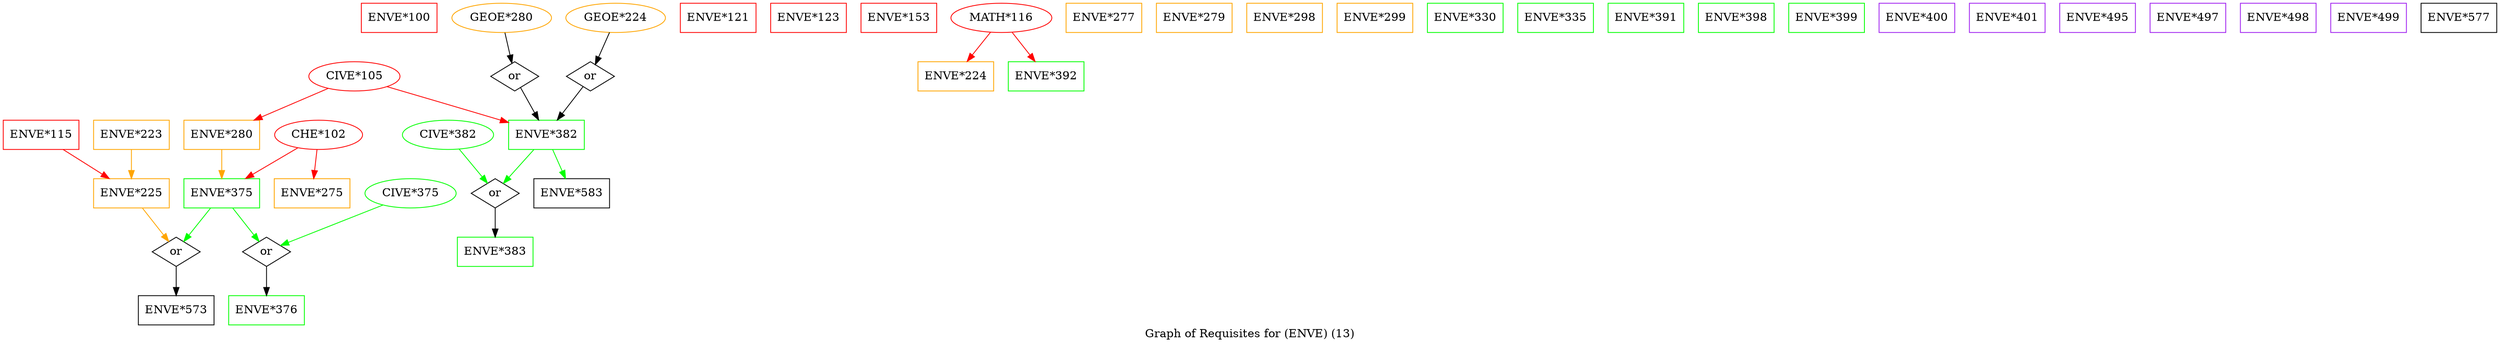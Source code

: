 strict digraph "" {
	graph [bb="0,0,3062,419",
		label="Graph of Requisites for (ENVE) (13)",
		lheight=0.21,
		lp="1531,11.5",
		lwidth=3.58
	];
	node [label="\N"];
	"ENVE*100"	[color=red,
		height=0.5,
		pos="484.5,401",
		shape=box,
		width=1.2917];
	"ENVE*115"	[color=red,
		height=0.5,
		pos="46.5,257",
		shape=box,
		width=1.2917];
	"ENVE*225"	[color=orange,
		height=0.5,
		pos="157.5,185",
		shape=box,
		width=1.2917];
	"ENVE*115" -> "ENVE*225"	[color=red,
		pos="e,130.24,203.19 73.654,238.88 88.033,229.81 105.88,218.55 121.41,208.76"];
	or245	[height=0.5,
		label=or,
		pos="212.5,113",
		shape=diamond,
		width=0.81703];
	"ENVE*225" -> or245	[color=orange,
		pos="e,203.36,125.63 171.1,166.7 178.95,156.7 188.86,144.09 197.01,133.72"];
	"ENVE*573"	[height=0.5,
		pos="212.5,41",
		shape=box,
		width=1.2917];
	or245 -> "ENVE*573"	[pos="e,212.5,59.104 212.5,94.697 212.5,86.983 212.5,77.712 212.5,69.112"];
	"ENVE*121"	[color=red,
		height=0.5,
		pos="876.5,401",
		shape=box,
		width=1.2917];
	"ENVE*123"	[color=red,
		height=0.5,
		pos="987.5,401",
		shape=box,
		width=1.2917];
	"ENVE*153"	[color=red,
		height=0.5,
		pos="1098.5,401",
		shape=box,
		width=1.2917];
	"ENVE*223"	[color=orange,
		height=0.5,
		pos="157.5,257",
		shape=box,
		width=1.2917];
	"ENVE*223" -> "ENVE*225"	[color=orange,
		pos="e,157.5,203.1 157.5,238.7 157.5,230.98 157.5,221.71 157.5,213.11"];
	"ENVE*224"	[color=orange,
		height=0.5,
		pos="1168.5,329",
		shape=box,
		width=1.2917];
	"MATH*116"	[color=red,
		height=0.5,
		pos="1224.5,401",
		width=1.7151];
	"MATH*116" -> "ENVE*224"	[color=red,
		pos="e,1182.5,347.45 1211.2,383.41 1204.5,375.03 1196.2,364.68 1188.8,355.33"];
	"ENVE*392"	[color=green,
		height=0.5,
		pos="1279.5,329",
		shape=box,
		width=1.2917];
	"MATH*116" -> "ENVE*392"	[color=red,
		pos="e,1265.9,347.28 1237.8,383.05 1244.3,374.75 1252.3,364.58 1259.6,355.38"];
	"ENVE*275"	[color=orange,
		height=0.5,
		pos="379.5,185",
		shape=box,
		width=1.2917];
	"CHE*102"	[color=red,
		height=0.5,
		pos="386.5,257",
		width=1.4985];
	"CHE*102" -> "ENVE*275"	[color=red,
		pos="e,381.21,203.1 384.77,238.7 384,230.98 383.07,221.71 382.21,213.11"];
	"ENVE*375"	[color=green,
		height=0.5,
		pos="268.5,185",
		shape=box,
		width=1.2917];
	"CHE*102" -> "ENVE*375"	[color=red,
		pos="e,297.51,203.21 361.19,240.98 345.27,231.54 324.44,219.18 306.55,208.57"];
	"ENVE*375" -> or245	[color=green,
		pos="e,221.8,125.63 254.66,166.7 246.66,156.7 236.57,144.09 228.27,133.72"];
	or243	[height=0.5,
		label=or,
		pos="323.5,113",
		shape=diamond,
		width=0.81703];
	"ENVE*375" -> or243	[color=green,
		pos="e,314.36,125.63 282.1,166.7 289.95,156.7 299.86,144.09 308.01,133.72"];
	"ENVE*376"	[color=green,
		height=0.5,
		pos="323.5,41",
		shape=box,
		width=1.2917];
	or243 -> "ENVE*376"	[pos="e,323.5,59.104 323.5,94.697 323.5,86.983 323.5,77.712 323.5,69.112"];
	"ENVE*277"	[color=orange,
		height=0.5,
		pos="1350.5,401",
		shape=box,
		width=1.2917];
	"ENVE*279"	[color=orange,
		height=0.5,
		pos="1461.5,401",
		shape=box,
		width=1.2917];
	"ENVE*280"	[color=orange,
		height=0.5,
		pos="268.5,257",
		shape=box,
		width=1.2917];
	"ENVE*280" -> "ENVE*375"	[color=orange,
		pos="e,268.5,203.1 268.5,238.7 268.5,230.98 268.5,221.71 268.5,213.11"];
	"CIVE*105"	[color=red,
		height=0.5,
		pos="431.5,329",
		width=1.5526];
	"CIVE*105" -> "ENVE*280"	[color=red,
		pos="e,308.13,275.02 399.3,314.17 375.99,304.16 344.08,290.46 317.61,279.09"];
	"ENVE*382"	[color=green,
		height=0.5,
		pos="665.5,257",
		shape=box,
		width=1.2917];
	"CIVE*105" -> "ENVE*382"	[color=red,
		pos="e,618.7,272.51 471.35,316.35 505.53,306.32 556.34,291.34 608.88,275.48"];
	or244	[height=0.5,
		label=or,
		pos="602.5,185",
		shape=diamond,
		width=0.81703];
	"ENVE*382" -> or244	[color=green,
		pos="e,612.59,197.21 649.93,238.7 640.64,228.37 628.83,215.26 619.33,204.7"];
	"ENVE*583"	[height=0.5,
		pos="696.5,185",
		shape=box,
		width=1.2917];
	"ENVE*382" -> "ENVE*583"	[color=green,
		pos="e,688.93,203.1 673.16,238.7 676.69,230.73 680.96,221.1 684.87,212.26"];
	"ENVE*383"	[color=green,
		height=0.5,
		pos="602.5,113",
		shape=box,
		width=1.2917];
	or244 -> "ENVE*383"	[pos="e,602.5,131.1 602.5,166.7 602.5,158.98 602.5,149.71 602.5,141.11"];
	"ENVE*298"	[color=orange,
		height=0.5,
		pos="1572.5,401",
		shape=box,
		width=1.2917];
	"ENVE*299"	[color=orange,
		height=0.5,
		pos="1683.5,401",
		shape=box,
		width=1.2917];
	"ENVE*330"	[color=green,
		height=0.5,
		pos="1794.5,401",
		shape=box,
		width=1.2917];
	"ENVE*335"	[color=green,
		height=0.5,
		pos="1905.5,401",
		shape=box,
		width=1.2917];
	"CIVE*375"	[color=green,
		height=0.5,
		pos="499.5,185",
		width=1.5526];
	"CIVE*375" -> or243	[color=green,
		pos="e,340.76,120.86 465.57,170.5 432,157.15 381.3,136.99 350.42,124.71"];
	"orENVE*3820"	[height=0.5,
		label=or,
		pos="719.5,329",
		shape=diamond,
		width=0.81703];
	"orENVE*3820" -> "ENVE*382"	[pos="e,678.68,275.08 710.58,316.44 703.59,307.38 693.61,294.44 684.81,283.04"];
	"orENVE*3821"	[height=0.5,
		label=or,
		pos="626.5,329",
		shape=diamond,
		width=0.81703];
	"orENVE*3821" -> "ENVE*382"	[pos="e,655.89,275.24 633.65,315.16 638.48,306.49 645.03,294.74 650.93,284.15"];
	"GEOE*224"	[color=orange,
		height=0.5,
		pos="750.5,401",
		width=1.6971];
	"GEOE*224" -> "orENVE*3820"	[pos="e,725.48,343.51 743,383.05 738.96,373.95 733.94,362.6 729.57,352.74"];
	"GEOE*280"	[color=orange,
		height=0.5,
		pos="610.5,401",
		width=1.6971];
	"GEOE*280" -> "orENVE*3821"	[pos="e,623.03,345.2 614.46,382.7 616.36,374.34 618.69,364.16 620.79,354.99"];
	"CIVE*382"	[color=green,
		height=0.5,
		pos="545.5,257",
		width=1.5526];
	"CIVE*382" -> or244	[color=green,
		pos="e,593.18,197.44 559.01,239.41 567.32,229.2 578.01,216.07 586.71,205.39"];
	"ENVE*391"	[color=green,
		height=0.5,
		pos="2016.5,401",
		shape=box,
		width=1.2917];
	"ENVE*398"	[color=green,
		height=0.5,
		pos="2127.5,401",
		shape=box,
		width=1.2917];
	"ENVE*399"	[color=green,
		height=0.5,
		pos="2238.5,401",
		shape=box,
		width=1.2917];
	"ENVE*400"	[color=purple,
		height=0.5,
		pos="2349.5,401",
		shape=box,
		width=1.2917];
	"ENVE*401"	[color=purple,
		height=0.5,
		pos="2460.5,401",
		shape=box,
		width=1.2917];
	"ENVE*495"	[color=purple,
		height=0.5,
		pos="2571.5,401",
		shape=box,
		width=1.2917];
	"ENVE*497"	[color=purple,
		height=0.5,
		pos="2682.5,401",
		shape=box,
		width=1.2917];
	"ENVE*498"	[color=purple,
		height=0.5,
		pos="2793.5,401",
		shape=box,
		width=1.2917];
	"ENVE*499"	[color=purple,
		height=0.5,
		pos="2904.5,401",
		shape=box,
		width=1.2917];
	"ENVE*577"	[height=0.5,
		pos="3015.5,401",
		shape=box,
		width=1.2917];
}
